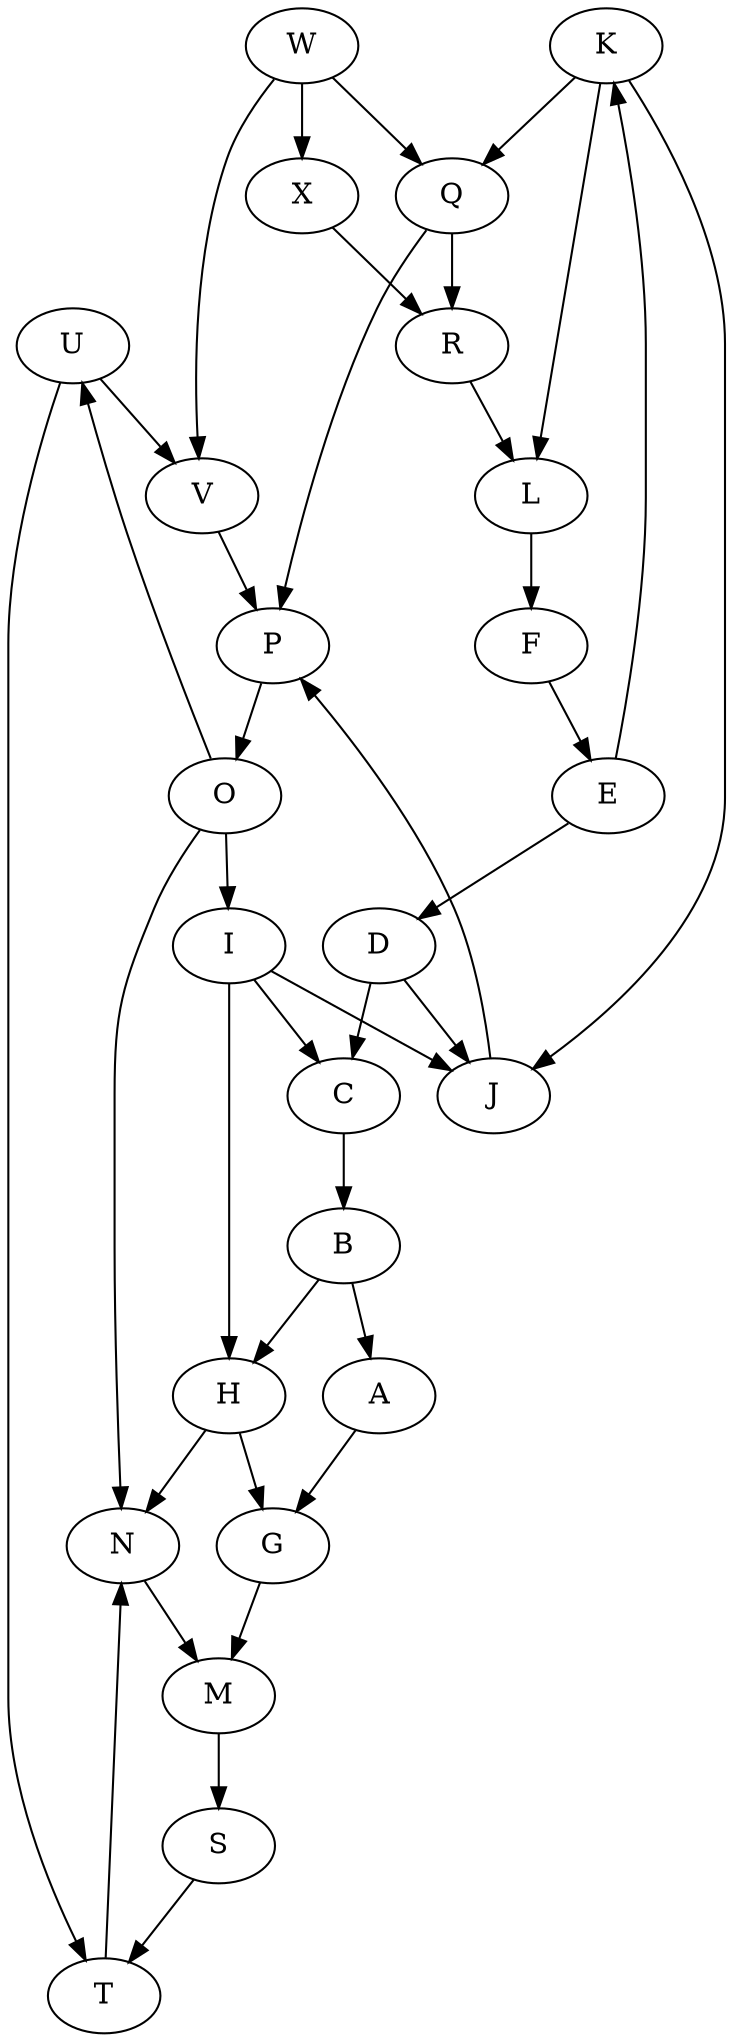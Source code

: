 digraph ex4 {	U -> V;	U -> T;	I -> C;	I -> J;	I -> H;	O -> I;	O -> U;	O -> N;	E -> K;	E -> D;	S -> T;	A -> G;	X -> R;	K -> Q;	K -> L;	K -> J;	M -> S;	C -> B;	J -> P;	P -> O;	Q -> R;	Q -> P;	V -> P;	D -> C;	D -> J;	B -> A;	B -> H;	T -> N;	W -> X;	W -> V;	W -> Q;	L -> F;	G -> M;	N -> M;	R -> L;	F -> E;	H -> N;	H -> G;}